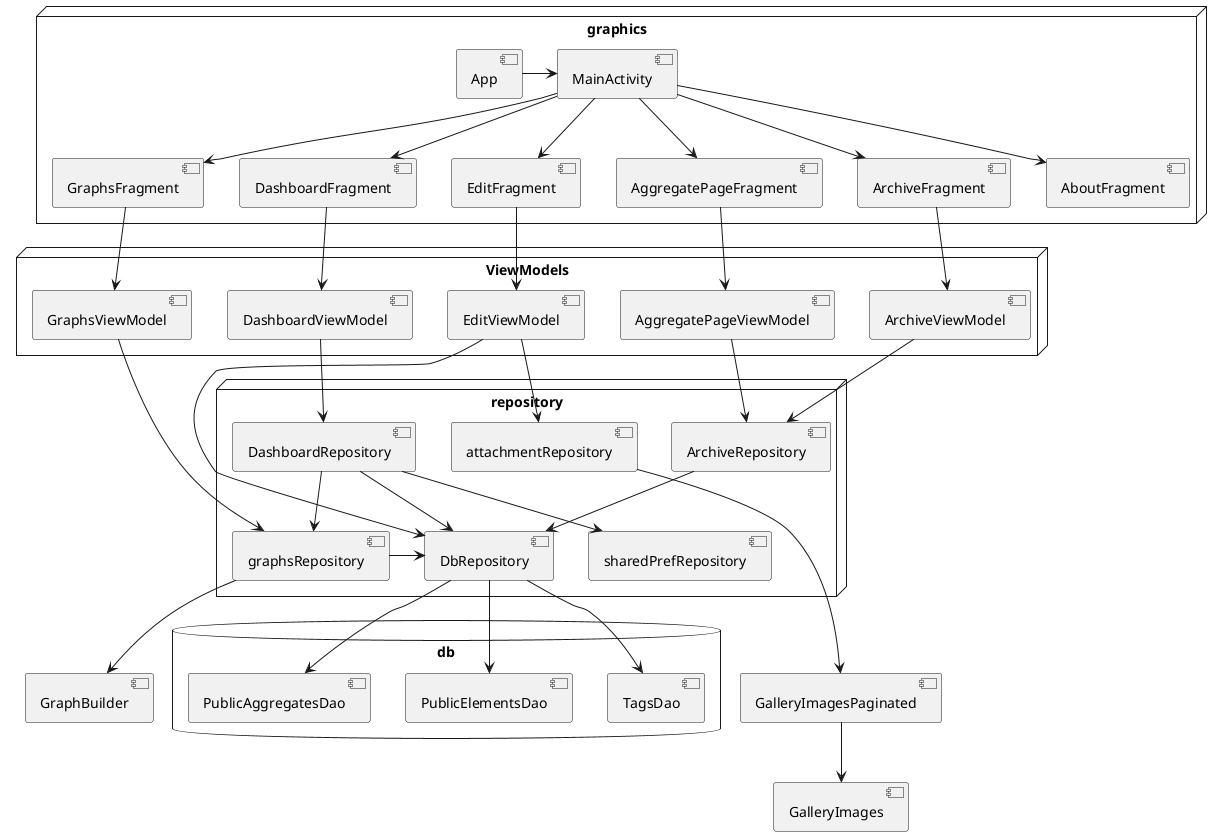@startuml
'https://plantuml.com/component-diagram


node graphics {
    [App]
    [MainActivity]
    [ArchiveFragment]
    [GraphsFragment]
    [EditFragment]
    [DashboardFragment]
    [AggregatePageFragment]
    [AboutFragment]

    [App] -> [MainActivity]
    [MainActivity] --> [GraphsFragment]
    [MainActivity] --> [EditFragment]
    [MainActivity] --> [DashboardFragment]
    [MainActivity] --> [ArchiveFragment]
    [MainActivity] --> [AggregatePageFragment]
    [MainActivity] --> [AboutFragment]
}

node repository {
    [DbRepository]
    [sharedPrefRepository]
    [graphsRepository]
    [DashboardRepository]
    [ArchiveRepository]
    [attachmentRepository]
}

node ViewModels {
    [GraphsViewModel]
    [EditViewModel]
    [DashboardViewModel]
    [ArchiveViewModel]
    [AggregatePageViewModel]
}

[GraphsFragment] --> [GraphsViewModel]
[EditFragment] --> [EditViewModel]
[DashboardFragment] --> [DashboardViewModel]
[ArchiveFragment] --> [ArchiveViewModel]
[AggregatePageFragment] --> [AggregatePageViewModel]

[EditViewModel] --> [DbRepository]
[GraphsViewModel] --> [graphsRepository]
[EditViewModel] --> [attachmentRepository]
[DashboardViewModel] -> [DashboardRepository]
[ArchiveViewModel] --> [ArchiveRepository]
[AggregatePageViewModel] --> [ArchiveRepository]




[ArchiveRepository] --> [DbRepository]
[graphsRepository] -> [DbRepository]
[DashboardRepository] --> [graphsRepository]
[DashboardRepository] --> [sharedPrefRepository]
[DashboardRepository] --> [DbRepository]



[graphsRepository] --> [GraphBuilder]
[attachmentRepository] ---> [GalleryImagesPaginated]

[GalleryImagesPaginated] --> [GalleryImages]

database "db" {

    [TagsDao]
    [PublicElementsDao]
    [PublicAggregatesDao]

    [DbRepository] -->[TagsDao]
    [DbRepository] -->[PublicElementsDao]
    [DbRepository] -->[PublicAggregatesDao]

}


@enduml